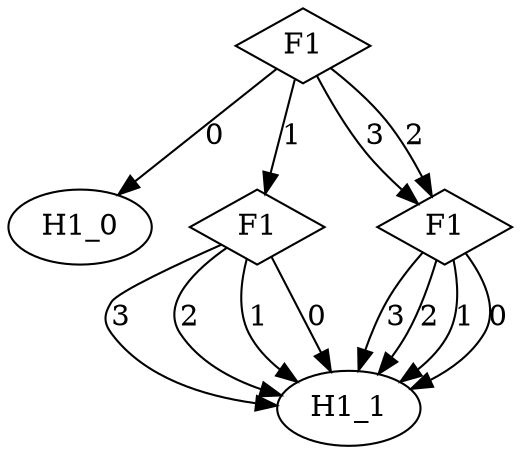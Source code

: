 digraph {
node [label=H1_1,style=""] H1_1
node [label=H1_1,style=""] H1_1
node [label=H1_1,style=""] H1_1
node [label=H1_1,style=""] H1_1
node [label=H1_1,style=""] H1_1
node [label=H1_1,style=""] H1_1
node [label=H1_1,style=""] H1_1
node [label=H1_1,style=""] H1_1
node [label=H1_0,style=""] H1_0
node [label=F1,shape="diamond",style=""] 2
node [label=F1,shape="diamond",style=""] 1
node [label=F1,shape="diamond",style=""] 0

2 -> H1_1 [label="3"]
2 -> H1_1 [label="2"]
2 -> H1_1 [label="1"]
2 -> H1_1 [label="0"]
1 -> H1_1 [label="3"]
1 -> H1_1 [label="2"]
1 -> H1_1 [label="1"]
1 -> H1_1 [label="0"]
0 -> 1 [label="3"]
0 -> 1 [label="2"]
0 -> 2 [label="1"]
0 -> H1_0 [label="0"]
}